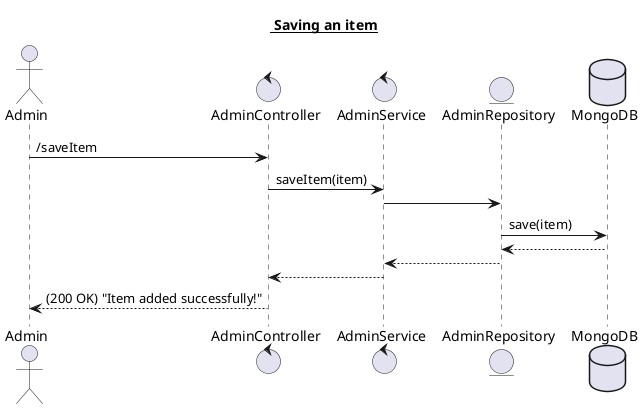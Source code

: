 @startuml
title <U> Saving an item

actor Admin
control "AdminController" as Controller
control "AdminService" as Service
entity AdminRepository as Dao
database MongoDB as DB

Admin -> Controller : /saveItem
Controller -> Service : saveItem(item)
Service -> Dao
Dao -> DB : save(item)
DB --> Dao
Dao --> Service
Service --> Controller
Controller --> Admin : (200 OK) "Item added successfully!"

@enduml